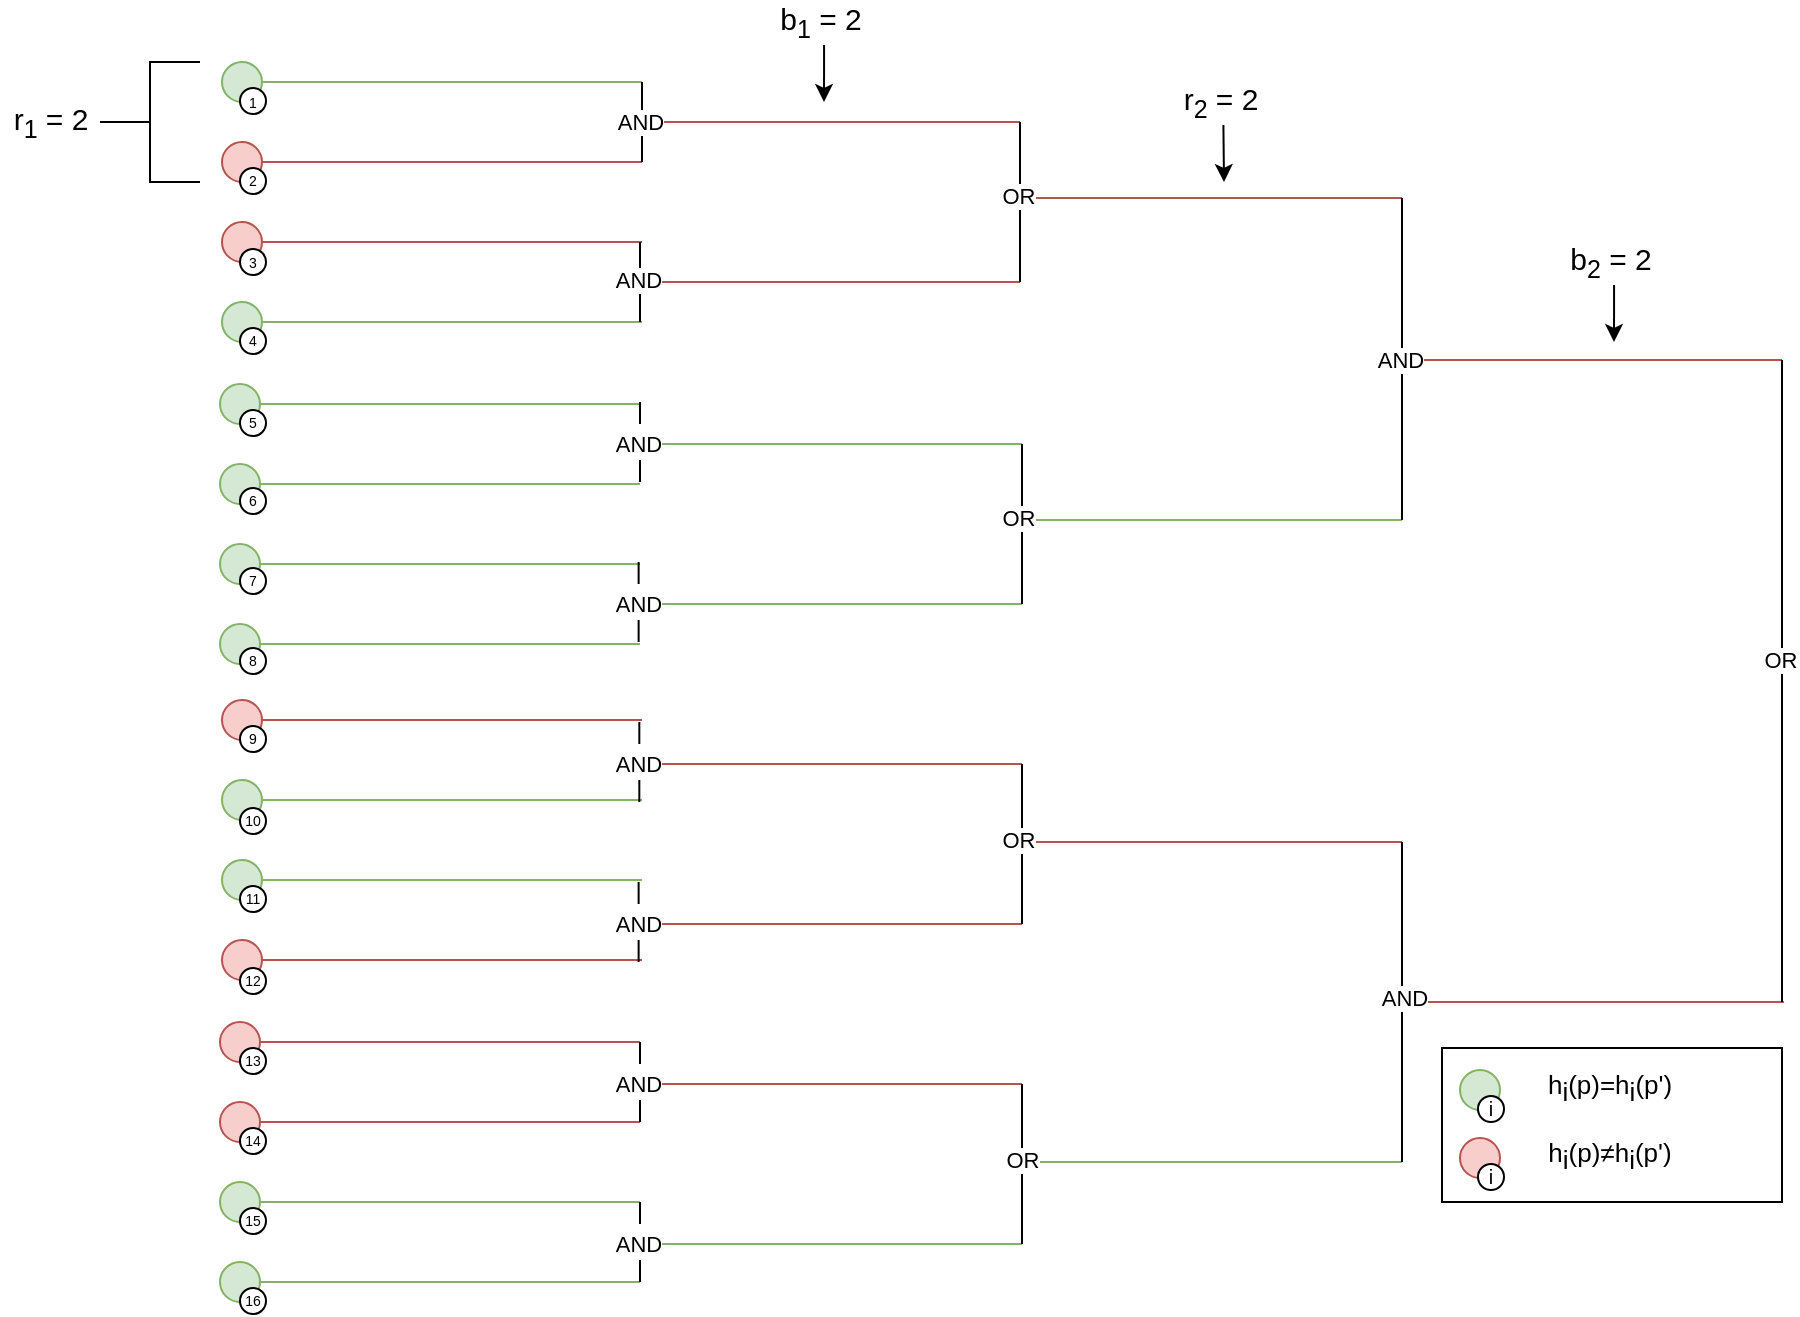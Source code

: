 <mxfile version="16.5.2" type="device"><diagram id="IUd0Wj_796nBPVMitYNa" name="Page-1"><mxGraphModel dx="1497" dy="792" grid="1" gridSize="10" guides="1" tooltips="1" connect="1" arrows="1" fold="1" page="1" pageScale="1" pageWidth="850" pageHeight="1100" math="0" shadow="0"><root><mxCell id="0"/><mxCell id="1" parent="0"/><mxCell id="V2nygSaLJGVMZvPIZArC-201" value="" style="endArrow=none;html=1;rounded=0;startArrow=none;exitX=1;exitY=0.5;exitDx=0;exitDy=0;strokeColor=#b85450;" edge="1" parent="1"><mxGeometry width="50" height="50" relative="1" as="geometry"><mxPoint x="741" y="259" as="sourcePoint"/><mxPoint x="931" y="259" as="targetPoint"/></mxGeometry></mxCell><mxCell id="V2nygSaLJGVMZvPIZArC-196" value="" style="endArrow=none;html=1;rounded=0;startArrow=none;exitX=1;exitY=0.5;exitDx=0;exitDy=0;strokeColor=#82b366;fillColor=#d5e8d4;" edge="1" parent="1"><mxGeometry width="50" height="50" relative="1" as="geometry"><mxPoint x="551" y="660" as="sourcePoint"/><mxPoint x="741" y="660" as="targetPoint"/></mxGeometry></mxCell><mxCell id="V2nygSaLJGVMZvPIZArC-202" value="" style="endArrow=none;html=1;rounded=0;startArrow=none;exitX=1;exitY=0.5;exitDx=0;exitDy=0;strokeColor=#b85450;" edge="1" parent="1"><mxGeometry width="50" height="50" relative="1" as="geometry"><mxPoint x="742" y="580" as="sourcePoint"/><mxPoint x="932" y="580" as="targetPoint"/></mxGeometry></mxCell><mxCell id="V2nygSaLJGVMZvPIZArC-195" value="" style="endArrow=none;html=1;rounded=0;startArrow=none;exitX=1;exitY=0.5;exitDx=0;exitDy=0;strokeColor=#b85450;" edge="1" parent="1"><mxGeometry width="50" height="50" relative="1" as="geometry"><mxPoint x="551" y="500" as="sourcePoint"/><mxPoint x="741" y="500" as="targetPoint"/></mxGeometry></mxCell><mxCell id="V2nygSaLJGVMZvPIZArC-194" value="" style="endArrow=none;html=1;rounded=0;startArrow=none;exitX=1;exitY=0.5;exitDx=0;exitDy=0;strokeColor=#82b366;fillColor=#d5e8d4;" edge="1" parent="1"><mxGeometry width="50" height="50" relative="1" as="geometry"><mxPoint x="552" y="339" as="sourcePoint"/><mxPoint x="741" y="339" as="targetPoint"/></mxGeometry></mxCell><mxCell id="V2nygSaLJGVMZvPIZArC-193" value="" style="endArrow=none;html=1;rounded=0;startArrow=none;exitX=1;exitY=0.5;exitDx=0;exitDy=0;strokeColor=#b85450;" edge="1" parent="1"><mxGeometry width="50" height="50" relative="1" as="geometry"><mxPoint x="551" y="178" as="sourcePoint"/><mxPoint x="741" y="178" as="targetPoint"/></mxGeometry></mxCell><mxCell id="V2nygSaLJGVMZvPIZArC-170" value="" style="endArrow=none;html=1;rounded=0;startArrow=none;exitX=1;exitY=0.5;exitDx=0;exitDy=0;strokeColor=#b85450;" edge="1" parent="1"><mxGeometry width="50" height="50" relative="1" as="geometry"><mxPoint x="360" y="220" as="sourcePoint"/><mxPoint x="550" y="220" as="targetPoint"/></mxGeometry></mxCell><mxCell id="V2nygSaLJGVMZvPIZArC-187" value="" style="endArrow=none;html=1;rounded=0;startArrow=none;exitX=1;exitY=0.5;exitDx=0;exitDy=0;strokeColor=#b85450;" edge="1" parent="1"><mxGeometry width="50" height="50" relative="1" as="geometry"><mxPoint x="361" y="621" as="sourcePoint"/><mxPoint x="551" y="621" as="targetPoint"/></mxGeometry></mxCell><mxCell id="V2nygSaLJGVMZvPIZArC-186" value="" style="endArrow=none;html=1;rounded=0;startArrow=none;exitX=1;exitY=0.5;exitDx=0;exitDy=0;strokeColor=#b85450;" edge="1" parent="1"><mxGeometry width="50" height="50" relative="1" as="geometry"><mxPoint x="361" y="541.0" as="sourcePoint"/><mxPoint x="551" y="541.0" as="targetPoint"/></mxGeometry></mxCell><mxCell id="V2nygSaLJGVMZvPIZArC-185" value="" style="endArrow=none;html=1;rounded=0;startArrow=none;exitX=1;exitY=0.5;exitDx=0;exitDy=0;fillColor=#d5e8d4;strokeColor=#82b366;" edge="1" parent="1"><mxGeometry width="50" height="50" relative="1" as="geometry"><mxPoint x="361" y="381.0" as="sourcePoint"/><mxPoint x="551" y="381.0" as="targetPoint"/></mxGeometry></mxCell><mxCell id="V2nygSaLJGVMZvPIZArC-95" value="" style="endArrow=none;html=1;rounded=0;startArrow=none;exitX=1;exitY=0.5;exitDx=0;exitDy=0;strokeColor=#82b366;fillColor=#d5e8d4;" edge="1" parent="1"><mxGeometry width="50" height="50" relative="1" as="geometry"><mxPoint x="360" y="701" as="sourcePoint"/><mxPoint x="551" y="701" as="targetPoint"/></mxGeometry></mxCell><mxCell id="V2nygSaLJGVMZvPIZArC-94" value="" style="endArrow=none;html=1;rounded=0;startArrow=none;exitX=1;exitY=0.5;exitDx=0;exitDy=0;strokeColor=#b85450;" edge="1" parent="1"><mxGeometry width="50" height="50" relative="1" as="geometry"><mxPoint x="361" y="461" as="sourcePoint"/><mxPoint x="551" y="461" as="targetPoint"/></mxGeometry></mxCell><mxCell id="V2nygSaLJGVMZvPIZArC-93" value="" style="endArrow=none;html=1;rounded=0;startArrow=none;exitX=1;exitY=0.5;exitDx=0;exitDy=0;fillColor=#d5e8d4;strokeColor=#82b366;" edge="1" parent="1"><mxGeometry width="50" height="50" relative="1" as="geometry"><mxPoint x="361" y="301" as="sourcePoint"/><mxPoint x="551" y="301" as="targetPoint"/></mxGeometry></mxCell><mxCell id="V2nygSaLJGVMZvPIZArC-92" value="" style="endArrow=none;html=1;rounded=0;startArrow=none;exitX=1;exitY=0.5;exitDx=0;exitDy=0;strokeColor=#b85450;" edge="1" parent="1"><mxGeometry width="50" height="50" relative="1" as="geometry"><mxPoint x="360" y="140" as="sourcePoint"/><mxPoint x="550" y="140" as="targetPoint"/></mxGeometry></mxCell><mxCell id="V2nygSaLJGVMZvPIZArC-36" value="" style="endArrow=none;html=1;rounded=0;startArrow=none;exitX=1;exitY=0.5;exitDx=0;exitDy=0;fillColor=#f8cecc;strokeColor=#b85450;" edge="1" parent="1" source="V2nygSaLJGVMZvPIZArC-37"><mxGeometry width="50" height="50" relative="1" as="geometry"><mxPoint x="300" y="605" as="sourcePoint"/><mxPoint x="360" y="600" as="targetPoint"/></mxGeometry></mxCell><mxCell id="V2nygSaLJGVMZvPIZArC-37" value="" style="ellipse;whiteSpace=wrap;html=1;aspect=fixed;fillColor=#f8cecc;strokeColor=#b85450;" vertex="1" parent="1"><mxGeometry x="150" y="590" width="20" height="20" as="geometry"/></mxCell><mxCell id="V2nygSaLJGVMZvPIZArC-38" value="" style="endArrow=none;html=1;rounded=0;startArrow=none;exitX=1;exitY=0.5;exitDx=0;exitDy=0;fillColor=#f8cecc;strokeColor=#b85450;" edge="1" parent="1" source="V2nygSaLJGVMZvPIZArC-39"><mxGeometry width="50" height="50" relative="1" as="geometry"><mxPoint x="300" y="645" as="sourcePoint"/><mxPoint x="360" y="640" as="targetPoint"/></mxGeometry></mxCell><mxCell id="V2nygSaLJGVMZvPIZArC-39" value="" style="ellipse;whiteSpace=wrap;html=1;aspect=fixed;fillColor=#f8cecc;strokeColor=#b85450;" vertex="1" parent="1"><mxGeometry x="150" y="630" width="20" height="20" as="geometry"/></mxCell><mxCell id="V2nygSaLJGVMZvPIZArC-40" value="" style="endArrow=none;html=1;rounded=0;startArrow=none;exitX=1;exitY=0.5;exitDx=0;exitDy=0;fillColor=#d5e8d4;strokeColor=#82b366;" edge="1" parent="1" source="V2nygSaLJGVMZvPIZArC-41"><mxGeometry width="50" height="50" relative="1" as="geometry"><mxPoint x="300" y="685" as="sourcePoint"/><mxPoint x="360" y="680" as="targetPoint"/></mxGeometry></mxCell><mxCell id="V2nygSaLJGVMZvPIZArC-41" value="" style="ellipse;whiteSpace=wrap;html=1;aspect=fixed;fillColor=#d5e8d4;strokeColor=#82b366;" vertex="1" parent="1"><mxGeometry x="150" y="670" width="20" height="20" as="geometry"/></mxCell><mxCell id="V2nygSaLJGVMZvPIZArC-42" value="" style="endArrow=none;html=1;rounded=0;startArrow=none;exitX=1;exitY=0.5;exitDx=0;exitDy=0;fillColor=#d5e8d4;strokeColor=#82b366;" edge="1" parent="1" source="V2nygSaLJGVMZvPIZArC-43"><mxGeometry width="50" height="50" relative="1" as="geometry"><mxPoint x="300" y="725" as="sourcePoint"/><mxPoint x="360" y="720" as="targetPoint"/></mxGeometry></mxCell><mxCell id="V2nygSaLJGVMZvPIZArC-43" value="" style="ellipse;whiteSpace=wrap;html=1;aspect=fixed;fillColor=#d5e8d4;strokeColor=#82b366;" vertex="1" parent="1"><mxGeometry x="150" y="710" width="20" height="20" as="geometry"/></mxCell><mxCell id="V2nygSaLJGVMZvPIZArC-55" value="" style="endArrow=none;html=1;rounded=0;startArrow=none;exitX=1;exitY=0.5;exitDx=0;exitDy=0;fillColor=#f8cecc;strokeColor=#b85450;" edge="1" parent="1" source="V2nygSaLJGVMZvPIZArC-56"><mxGeometry width="50" height="50" relative="1" as="geometry"><mxPoint x="301" y="444" as="sourcePoint"/><mxPoint x="361" y="439" as="targetPoint"/></mxGeometry></mxCell><mxCell id="V2nygSaLJGVMZvPIZArC-56" value="" style="ellipse;whiteSpace=wrap;html=1;aspect=fixed;fillColor=#f8cecc;strokeColor=#b85450;" vertex="1" parent="1"><mxGeometry x="151" y="429" width="20" height="20" as="geometry"/></mxCell><mxCell id="V2nygSaLJGVMZvPIZArC-57" value="" style="endArrow=none;html=1;rounded=0;startArrow=none;exitX=1;exitY=0.5;exitDx=0;exitDy=0;fillColor=#d5e8d4;strokeColor=#82b366;" edge="1" parent="1" source="V2nygSaLJGVMZvPIZArC-58"><mxGeometry width="50" height="50" relative="1" as="geometry"><mxPoint x="301" y="484" as="sourcePoint"/><mxPoint x="361" y="479" as="targetPoint"/></mxGeometry></mxCell><mxCell id="V2nygSaLJGVMZvPIZArC-58" value="" style="ellipse;whiteSpace=wrap;html=1;aspect=fixed;fillColor=#d5e8d4;strokeColor=#82b366;" vertex="1" parent="1"><mxGeometry x="151" y="469" width="20" height="20" as="geometry"/></mxCell><mxCell id="V2nygSaLJGVMZvPIZArC-59" value="" style="endArrow=none;html=1;rounded=0;startArrow=none;exitX=1;exitY=0.5;exitDx=0;exitDy=0;fillColor=#d5e8d4;strokeColor=#82b366;" edge="1" parent="1" source="V2nygSaLJGVMZvPIZArC-60"><mxGeometry width="50" height="50" relative="1" as="geometry"><mxPoint x="301" y="524" as="sourcePoint"/><mxPoint x="361" y="519" as="targetPoint"/></mxGeometry></mxCell><mxCell id="V2nygSaLJGVMZvPIZArC-60" value="" style="ellipse;whiteSpace=wrap;html=1;aspect=fixed;fillColor=#d5e8d4;strokeColor=#82b366;" vertex="1" parent="1"><mxGeometry x="151" y="509" width="20" height="20" as="geometry"/></mxCell><mxCell id="V2nygSaLJGVMZvPIZArC-61" value="" style="endArrow=none;html=1;rounded=0;startArrow=none;exitX=1;exitY=0.5;exitDx=0;exitDy=0;fillColor=#f8cecc;strokeColor=#b85450;" edge="1" parent="1" source="V2nygSaLJGVMZvPIZArC-62"><mxGeometry width="50" height="50" relative="1" as="geometry"><mxPoint x="301" y="564" as="sourcePoint"/><mxPoint x="361" y="559" as="targetPoint"/></mxGeometry></mxCell><mxCell id="V2nygSaLJGVMZvPIZArC-62" value="" style="ellipse;whiteSpace=wrap;html=1;aspect=fixed;fillColor=#f8cecc;strokeColor=#b85450;" vertex="1" parent="1"><mxGeometry x="151" y="549" width="20" height="20" as="geometry"/></mxCell><mxCell id="V2nygSaLJGVMZvPIZArC-67" value="" style="endArrow=none;html=1;rounded=0;startArrow=none;exitX=1;exitY=0.5;exitDx=0;exitDy=0;fillColor=#d5e8d4;strokeColor=#82b366;" edge="1" parent="1" source="V2nygSaLJGVMZvPIZArC-68"><mxGeometry width="50" height="50" relative="1" as="geometry"><mxPoint x="300" y="286" as="sourcePoint"/><mxPoint x="360" y="281" as="targetPoint"/></mxGeometry></mxCell><mxCell id="V2nygSaLJGVMZvPIZArC-68" value="" style="ellipse;whiteSpace=wrap;html=1;aspect=fixed;fillColor=#d5e8d4;strokeColor=#82b366;" vertex="1" parent="1"><mxGeometry x="150" y="271" width="20" height="20" as="geometry"/></mxCell><mxCell id="V2nygSaLJGVMZvPIZArC-69" value="" style="endArrow=none;html=1;rounded=0;startArrow=none;exitX=1;exitY=0.5;exitDx=0;exitDy=0;fillColor=#d5e8d4;strokeColor=#82b366;" edge="1" parent="1" source="V2nygSaLJGVMZvPIZArC-70"><mxGeometry width="50" height="50" relative="1" as="geometry"><mxPoint x="300" y="326" as="sourcePoint"/><mxPoint x="360" y="321" as="targetPoint"/></mxGeometry></mxCell><mxCell id="V2nygSaLJGVMZvPIZArC-70" value="" style="ellipse;whiteSpace=wrap;html=1;aspect=fixed;fillColor=#d5e8d4;strokeColor=#82b366;" vertex="1" parent="1"><mxGeometry x="150" y="311" width="20" height="20" as="geometry"/></mxCell><mxCell id="V2nygSaLJGVMZvPIZArC-71" value="" style="endArrow=none;html=1;rounded=0;startArrow=none;exitX=1;exitY=0.5;exitDx=0;exitDy=0;fillColor=#d5e8d4;strokeColor=#82b366;" edge="1" parent="1" source="V2nygSaLJGVMZvPIZArC-72"><mxGeometry width="50" height="50" relative="1" as="geometry"><mxPoint x="300" y="366" as="sourcePoint"/><mxPoint x="360" y="361" as="targetPoint"/></mxGeometry></mxCell><mxCell id="V2nygSaLJGVMZvPIZArC-72" value="" style="ellipse;whiteSpace=wrap;html=1;aspect=fixed;fillColor=#d5e8d4;strokeColor=#82b366;" vertex="1" parent="1"><mxGeometry x="150" y="351" width="20" height="20" as="geometry"/></mxCell><mxCell id="V2nygSaLJGVMZvPIZArC-73" value="" style="endArrow=none;html=1;rounded=0;startArrow=none;exitX=1;exitY=0.5;exitDx=0;exitDy=0;fillColor=#d5e8d4;strokeColor=#82b366;" edge="1" parent="1" source="V2nygSaLJGVMZvPIZArC-74"><mxGeometry width="50" height="50" relative="1" as="geometry"><mxPoint x="300" y="406" as="sourcePoint"/><mxPoint x="360" y="401" as="targetPoint"/></mxGeometry></mxCell><mxCell id="V2nygSaLJGVMZvPIZArC-74" value="" style="ellipse;whiteSpace=wrap;html=1;aspect=fixed;fillColor=#d5e8d4;strokeColor=#82b366;" vertex="1" parent="1"><mxGeometry x="150" y="391" width="20" height="20" as="geometry"/></mxCell><mxCell id="V2nygSaLJGVMZvPIZArC-79" value="" style="endArrow=none;html=1;rounded=0;startArrow=none;exitX=1;exitY=0.5;exitDx=0;exitDy=0;fillColor=#d5e8d4;strokeColor=#82b366;" edge="1" parent="1" source="V2nygSaLJGVMZvPIZArC-80"><mxGeometry width="50" height="50" relative="1" as="geometry"><mxPoint x="301" y="125" as="sourcePoint"/><mxPoint x="361" y="120" as="targetPoint"/></mxGeometry></mxCell><mxCell id="V2nygSaLJGVMZvPIZArC-80" value="" style="ellipse;whiteSpace=wrap;html=1;aspect=fixed;fillColor=#d5e8d4;strokeColor=#82b366;" vertex="1" parent="1"><mxGeometry x="151" y="110" width="20" height="20" as="geometry"/></mxCell><mxCell id="V2nygSaLJGVMZvPIZArC-81" value="" style="endArrow=none;html=1;rounded=0;startArrow=none;exitX=1;exitY=0.5;exitDx=0;exitDy=0;fillColor=#f8cecc;strokeColor=#b85450;" edge="1" parent="1" source="V2nygSaLJGVMZvPIZArC-82"><mxGeometry width="50" height="50" relative="1" as="geometry"><mxPoint x="301" y="165" as="sourcePoint"/><mxPoint x="361" y="160" as="targetPoint"/></mxGeometry></mxCell><mxCell id="V2nygSaLJGVMZvPIZArC-82" value="" style="ellipse;whiteSpace=wrap;html=1;aspect=fixed;fillColor=#f8cecc;strokeColor=#b85450;" vertex="1" parent="1"><mxGeometry x="151" y="150" width="20" height="20" as="geometry"/></mxCell><mxCell id="V2nygSaLJGVMZvPIZArC-83" value="" style="endArrow=none;html=1;rounded=0;startArrow=none;exitX=1;exitY=0.5;exitDx=0;exitDy=0;fillColor=#f8cecc;strokeColor=#b85450;" edge="1" parent="1" source="V2nygSaLJGVMZvPIZArC-84"><mxGeometry width="50" height="50" relative="1" as="geometry"><mxPoint x="301" y="205" as="sourcePoint"/><mxPoint x="361" y="200" as="targetPoint"/></mxGeometry></mxCell><mxCell id="V2nygSaLJGVMZvPIZArC-84" value="" style="ellipse;whiteSpace=wrap;html=1;aspect=fixed;fillColor=#f8cecc;strokeColor=#b85450;" vertex="1" parent="1"><mxGeometry x="151" y="190" width="20" height="20" as="geometry"/></mxCell><mxCell id="V2nygSaLJGVMZvPIZArC-85" value="" style="endArrow=none;html=1;rounded=0;startArrow=none;exitX=1;exitY=0.5;exitDx=0;exitDy=0;fillColor=#d5e8d4;strokeColor=#82b366;" edge="1" parent="1" source="V2nygSaLJGVMZvPIZArC-86"><mxGeometry width="50" height="50" relative="1" as="geometry"><mxPoint x="301" y="245" as="sourcePoint"/><mxPoint x="361" y="240" as="targetPoint"/></mxGeometry></mxCell><mxCell id="V2nygSaLJGVMZvPIZArC-86" value="" style="ellipse;whiteSpace=wrap;html=1;aspect=fixed;fillColor=#d5e8d4;strokeColor=#82b366;" vertex="1" parent="1"><mxGeometry x="151" y="230" width="20" height="20" as="geometry"/></mxCell><mxCell id="V2nygSaLJGVMZvPIZArC-87" value="" style="endArrow=none;html=1;rounded=0;" edge="1" parent="1"><mxGeometry width="50" height="50" relative="1" as="geometry"><mxPoint x="361" y="120" as="sourcePoint"/><mxPoint x="361" y="160" as="targetPoint"/></mxGeometry></mxCell><mxCell id="V2nygSaLJGVMZvPIZArC-88" value="AND" style="edgeLabel;html=1;align=center;verticalAlign=middle;resizable=0;points=[];" vertex="1" connectable="0" parent="V2nygSaLJGVMZvPIZArC-87"><mxGeometry x="-0.672" y="-3" relative="1" as="geometry"><mxPoint x="2" y="13" as="offset"/></mxGeometry></mxCell><mxCell id="V2nygSaLJGVMZvPIZArC-96" value="" style="endArrow=none;html=1;rounded=0;startArrow=none;" edge="1" parent="1"><mxGeometry width="50" height="50" relative="1" as="geometry"><mxPoint x="551" y="621" as="sourcePoint"/><mxPoint x="551" y="701" as="targetPoint"/></mxGeometry></mxCell><mxCell id="V2nygSaLJGVMZvPIZArC-188" value="OR" style="edgeLabel;html=1;align=center;verticalAlign=middle;resizable=0;points=[];fontSize=11;" vertex="1" connectable="0" parent="V2nygSaLJGVMZvPIZArC-96"><mxGeometry x="0.692" y="2" relative="1" as="geometry"><mxPoint x="-2" y="-30" as="offset"/></mxGeometry></mxCell><mxCell id="V2nygSaLJGVMZvPIZArC-97" value="" style="endArrow=none;html=1;rounded=0;startArrow=none;" edge="1" parent="1"><mxGeometry width="50" height="50" relative="1" as="geometry"><mxPoint x="551" y="461" as="sourcePoint"/><mxPoint x="551" y="541" as="targetPoint"/></mxGeometry></mxCell><mxCell id="V2nygSaLJGVMZvPIZArC-98" value="" style="endArrow=none;html=1;rounded=0;startArrow=none;" edge="1" parent="1"><mxGeometry width="50" height="50" relative="1" as="geometry"><mxPoint x="550" y="140" as="sourcePoint"/><mxPoint x="550" y="220" as="targetPoint"/></mxGeometry></mxCell><mxCell id="V2nygSaLJGVMZvPIZArC-100" value="OR" style="edgeLabel;html=1;align=center;verticalAlign=middle;resizable=0;points=[];" vertex="1" connectable="0" parent="1"><mxGeometry x="564.0" y="146" as="geometry"><mxPoint x="-15" y="31" as="offset"/></mxGeometry></mxCell><mxCell id="V2nygSaLJGVMZvPIZArC-101" value="OR" style="edgeLabel;html=1;align=center;verticalAlign=middle;resizable=0;points=[];" vertex="1" connectable="0" parent="1"><mxGeometry x="564.0" y="468" as="geometry"><mxPoint x="-15" y="31" as="offset"/></mxGeometry></mxCell><mxCell id="V2nygSaLJGVMZvPIZArC-173" value="" style="endArrow=none;html=1;rounded=0;fontSize=15;" edge="1" parent="1"><mxGeometry width="50" height="50" relative="1" as="geometry"><mxPoint x="360" y="320" as="sourcePoint"/><mxPoint x="360" y="280" as="targetPoint"/></mxGeometry></mxCell><mxCell id="V2nygSaLJGVMZvPIZArC-174" value="&lt;font style=&quot;font-size: 11px&quot;&gt;AND&lt;/font&gt;" style="edgeLabel;html=1;align=center;verticalAlign=middle;resizable=0;points=[];fontSize=15;" vertex="1" connectable="0" parent="V2nygSaLJGVMZvPIZArC-173"><mxGeometry x="-0.243" y="2" relative="1" as="geometry"><mxPoint x="1" y="-6" as="offset"/></mxGeometry></mxCell><mxCell id="V2nygSaLJGVMZvPIZArC-175" value="" style="endArrow=none;html=1;rounded=0;fontSize=15;" edge="1" parent="1"><mxGeometry width="50" height="50" relative="1" as="geometry"><mxPoint x="359.31" y="400" as="sourcePoint"/><mxPoint x="359.31" y="360" as="targetPoint"/></mxGeometry></mxCell><mxCell id="V2nygSaLJGVMZvPIZArC-176" value="&lt;font style=&quot;font-size: 11px&quot;&gt;AND&lt;/font&gt;" style="edgeLabel;html=1;align=center;verticalAlign=middle;resizable=0;points=[];fontSize=15;" vertex="1" connectable="0" parent="V2nygSaLJGVMZvPIZArC-175"><mxGeometry x="-0.243" y="2" relative="1" as="geometry"><mxPoint x="1" y="-6" as="offset"/></mxGeometry></mxCell><mxCell id="V2nygSaLJGVMZvPIZArC-177" value="" style="endArrow=none;html=1;rounded=0;fontSize=15;" edge="1" parent="1"><mxGeometry width="50" height="50" relative="1" as="geometry"><mxPoint x="359.66" y="480" as="sourcePoint"/><mxPoint x="359.66" y="440" as="targetPoint"/></mxGeometry></mxCell><mxCell id="V2nygSaLJGVMZvPIZArC-178" value="&lt;font style=&quot;font-size: 11px&quot;&gt;AND&lt;/font&gt;" style="edgeLabel;html=1;align=center;verticalAlign=middle;resizable=0;points=[];fontSize=15;" vertex="1" connectable="0" parent="V2nygSaLJGVMZvPIZArC-177"><mxGeometry x="-0.243" y="2" relative="1" as="geometry"><mxPoint x="1" y="-6" as="offset"/></mxGeometry></mxCell><mxCell id="V2nygSaLJGVMZvPIZArC-179" value="" style="endArrow=none;html=1;rounded=0;fontSize=15;" edge="1" parent="1"><mxGeometry width="50" height="50" relative="1" as="geometry"><mxPoint x="359.31" y="560" as="sourcePoint"/><mxPoint x="359.31" y="520" as="targetPoint"/></mxGeometry></mxCell><mxCell id="V2nygSaLJGVMZvPIZArC-180" value="&lt;font style=&quot;font-size: 11px&quot;&gt;AND&lt;/font&gt;" style="edgeLabel;html=1;align=center;verticalAlign=middle;resizable=0;points=[];fontSize=15;" vertex="1" connectable="0" parent="V2nygSaLJGVMZvPIZArC-179"><mxGeometry x="-0.243" y="2" relative="1" as="geometry"><mxPoint x="1" y="-6" as="offset"/></mxGeometry></mxCell><mxCell id="V2nygSaLJGVMZvPIZArC-181" value="" style="endArrow=none;html=1;rounded=0;fontSize=15;" edge="1" parent="1"><mxGeometry width="50" height="50" relative="1" as="geometry"><mxPoint x="360.0" y="640" as="sourcePoint"/><mxPoint x="360.0" y="600" as="targetPoint"/></mxGeometry></mxCell><mxCell id="V2nygSaLJGVMZvPIZArC-182" value="&lt;font style=&quot;font-size: 11px&quot;&gt;AND&lt;/font&gt;" style="edgeLabel;html=1;align=center;verticalAlign=middle;resizable=0;points=[];fontSize=15;" vertex="1" connectable="0" parent="V2nygSaLJGVMZvPIZArC-181"><mxGeometry x="-0.243" y="2" relative="1" as="geometry"><mxPoint x="1" y="-6" as="offset"/></mxGeometry></mxCell><mxCell id="V2nygSaLJGVMZvPIZArC-183" value="" style="endArrow=none;html=1;rounded=0;fontSize=15;" edge="1" parent="1"><mxGeometry width="50" height="50" relative="1" as="geometry"><mxPoint x="360.0" y="720" as="sourcePoint"/><mxPoint x="360.0" y="680" as="targetPoint"/></mxGeometry></mxCell><mxCell id="V2nygSaLJGVMZvPIZArC-184" value="&lt;font style=&quot;font-size: 11px&quot;&gt;AND&lt;/font&gt;" style="edgeLabel;html=1;align=center;verticalAlign=middle;resizable=0;points=[];fontSize=15;" vertex="1" connectable="0" parent="V2nygSaLJGVMZvPIZArC-183"><mxGeometry x="-0.243" y="2" relative="1" as="geometry"><mxPoint x="1" y="-6" as="offset"/></mxGeometry></mxCell><mxCell id="V2nygSaLJGVMZvPIZArC-189" value="" style="endArrow=none;html=1;rounded=0;fontSize=11;" edge="1" parent="1"><mxGeometry width="50" height="50" relative="1" as="geometry"><mxPoint x="360" y="240" as="sourcePoint"/><mxPoint x="360" y="200" as="targetPoint"/></mxGeometry></mxCell><mxCell id="V2nygSaLJGVMZvPIZArC-190" value="AND" style="edgeLabel;html=1;align=center;verticalAlign=middle;resizable=0;points=[];fontSize=11;" vertex="1" connectable="0" parent="V2nygSaLJGVMZvPIZArC-189"><mxGeometry x="0.217" y="1" relative="1" as="geometry"><mxPoint y="3" as="offset"/></mxGeometry></mxCell><mxCell id="V2nygSaLJGVMZvPIZArC-191" value="" style="endArrow=none;html=1;rounded=0;startArrow=none;" edge="1" parent="1"><mxGeometry width="50" height="50" relative="1" as="geometry"><mxPoint x="551" y="301" as="sourcePoint"/><mxPoint x="551" y="381" as="targetPoint"/></mxGeometry></mxCell><mxCell id="V2nygSaLJGVMZvPIZArC-192" value="OR" style="edgeLabel;html=1;align=center;verticalAlign=middle;resizable=0;points=[];" vertex="1" connectable="0" parent="1"><mxGeometry x="564.0" y="307" as="geometry"><mxPoint x="-15" y="31" as="offset"/></mxGeometry></mxCell><mxCell id="V2nygSaLJGVMZvPIZArC-197" value="" style="endArrow=none;html=1;rounded=0;startArrow=none;" edge="1" parent="1"><mxGeometry width="50" height="50" relative="1" as="geometry"><mxPoint x="741" y="500" as="sourcePoint"/><mxPoint x="741" y="660" as="targetPoint"/></mxGeometry></mxCell><mxCell id="V2nygSaLJGVMZvPIZArC-198" value="" style="endArrow=none;html=1;rounded=0;startArrow=none;" edge="1" parent="1"><mxGeometry width="50" height="50" relative="1" as="geometry"><mxPoint x="741" y="178" as="sourcePoint"/><mxPoint x="741" y="339" as="targetPoint"/></mxGeometry></mxCell><mxCell id="V2nygSaLJGVMZvPIZArC-199" value="AND" style="edgeLabel;html=1;align=center;verticalAlign=middle;resizable=0;points=[];fontSize=11;" vertex="1" connectable="0" parent="V2nygSaLJGVMZvPIZArC-198"><mxGeometry x="-0.138" y="2" relative="1" as="geometry"><mxPoint x="-3" y="11" as="offset"/></mxGeometry></mxCell><mxCell id="V2nygSaLJGVMZvPIZArC-200" value="AND" style="edgeLabel;html=1;align=center;verticalAlign=middle;resizable=0;points=[];fontSize=11;" vertex="1" connectable="0" parent="1"><mxGeometry x="759.0" y="264.524" as="geometry"><mxPoint x="-17" y="313" as="offset"/></mxGeometry></mxCell><mxCell id="V2nygSaLJGVMZvPIZArC-203" value="" style="endArrow=none;html=1;rounded=0;startArrow=none;" edge="1" parent="1"><mxGeometry width="50" height="50" relative="1" as="geometry"><mxPoint x="931" y="259" as="sourcePoint"/><mxPoint x="931" y="580" as="targetPoint"/></mxGeometry></mxCell><mxCell id="V2nygSaLJGVMZvPIZArC-204" value="OR" style="edgeLabel;html=1;align=center;verticalAlign=middle;resizable=0;points=[];fontSize=11;" vertex="1" connectable="0" parent="V2nygSaLJGVMZvPIZArC-203"><mxGeometry x="-0.138" y="2" relative="1" as="geometry"><mxPoint x="-3" y="11" as="offset"/></mxGeometry></mxCell><mxCell id="V2nygSaLJGVMZvPIZArC-205" value="" style="strokeWidth=1;html=1;shape=mxgraph.flowchart.annotation_2;align=left;labelPosition=right;pointerEvents=1;fontSize=11;" vertex="1" parent="1"><mxGeometry x="90" y="110" width="50" height="60" as="geometry"/></mxCell><mxCell id="V2nygSaLJGVMZvPIZArC-206" value="&lt;font style=&quot;font-size: 15px&quot;&gt;r&lt;sub&gt;1&lt;/sub&gt; = 2&lt;br&gt;&lt;/font&gt;" style="text;html=1;align=center;verticalAlign=middle;resizable=0;points=[];autosize=1;strokeColor=none;fillColor=none;fontSize=11;" vertex="1" parent="1"><mxGeometry x="40" y="130" width="50" height="20" as="geometry"/></mxCell><mxCell id="V2nygSaLJGVMZvPIZArC-207" value="&lt;font style=&quot;font-size: 15px&quot;&gt;b&lt;sub&gt;1&lt;/sub&gt; = 2&lt;br&gt;&lt;/font&gt;" style="text;html=1;align=center;verticalAlign=middle;resizable=0;points=[];autosize=1;strokeColor=none;fillColor=none;fontSize=11;" vertex="1" parent="1"><mxGeometry x="420" y="80" width="60" height="20" as="geometry"/></mxCell><mxCell id="V2nygSaLJGVMZvPIZArC-208" value="" style="endArrow=classic;html=1;rounded=0;fontSize=15;exitX=0.534;exitY=1.073;exitDx=0;exitDy=0;exitPerimeter=0;" edge="1" parent="1" source="V2nygSaLJGVMZvPIZArC-207"><mxGeometry width="50" height="50" relative="1" as="geometry"><mxPoint x="250" y="240" as="sourcePoint"/><mxPoint x="452" y="130" as="targetPoint"/></mxGeometry></mxCell><mxCell id="V2nygSaLJGVMZvPIZArC-209" value="&lt;font style=&quot;font-size: 15px&quot;&gt;r&lt;sub&gt;2&lt;/sub&gt; = 2&lt;br&gt;&lt;/font&gt;" style="text;html=1;align=center;verticalAlign=middle;resizable=0;points=[];autosize=1;strokeColor=none;fillColor=none;fontSize=11;" vertex="1" parent="1"><mxGeometry x="625" y="120" width="50" height="20" as="geometry"/></mxCell><mxCell id="V2nygSaLJGVMZvPIZArC-210" value="" style="endArrow=classic;html=1;rounded=0;fontSize=15;exitX=0.534;exitY=1.073;exitDx=0;exitDy=0;exitPerimeter=0;" edge="1" parent="1" source="V2nygSaLJGVMZvPIZArC-209"><mxGeometry width="50" height="50" relative="1" as="geometry"><mxPoint x="450" y="280" as="sourcePoint"/><mxPoint x="652.0" y="170" as="targetPoint"/></mxGeometry></mxCell><mxCell id="V2nygSaLJGVMZvPIZArC-211" value="&lt;font style=&quot;font-size: 15px&quot;&gt;b&lt;sub&gt;2&lt;/sub&gt; = 2&lt;br&gt;&lt;/font&gt;" style="text;html=1;align=center;verticalAlign=middle;resizable=0;points=[];autosize=1;strokeColor=none;fillColor=none;fontSize=11;" vertex="1" parent="1"><mxGeometry x="815" y="200" width="60" height="20" as="geometry"/></mxCell><mxCell id="V2nygSaLJGVMZvPIZArC-212" value="" style="endArrow=classic;html=1;rounded=0;fontSize=15;exitX=0.534;exitY=1.073;exitDx=0;exitDy=0;exitPerimeter=0;" edge="1" parent="1" source="V2nygSaLJGVMZvPIZArC-211"><mxGeometry width="50" height="50" relative="1" as="geometry"><mxPoint x="645" y="360" as="sourcePoint"/><mxPoint x="847.0" y="250" as="targetPoint"/></mxGeometry></mxCell><mxCell id="V2nygSaLJGVMZvPIZArC-213" value="&lt;font style=&quot;font-size: 7px&quot;&gt;1&lt;/font&gt;" style="ellipse;whiteSpace=wrap;html=1;aspect=fixed;fontSize=15;strokeWidth=1;labelPosition=center;verticalLabelPosition=middle;align=center;verticalAlign=middle;spacing=0;spacingBottom=6;" vertex="1" parent="1"><mxGeometry x="160" y="123" width="13" height="13" as="geometry"/></mxCell><mxCell id="V2nygSaLJGVMZvPIZArC-214" value="&lt;font style=&quot;font-size: 7px&quot;&gt;15&lt;/font&gt;" style="ellipse;whiteSpace=wrap;html=1;aspect=fixed;fontSize=15;strokeWidth=1;labelPosition=center;verticalLabelPosition=middle;align=center;verticalAlign=middle;spacing=0;spacingBottom=7;" vertex="1" parent="1"><mxGeometry x="160" y="683" width="13" height="13" as="geometry"/></mxCell><mxCell id="V2nygSaLJGVMZvPIZArC-215" value="&lt;font style=&quot;font-size: 7px&quot;&gt;16&lt;/font&gt;" style="ellipse;whiteSpace=wrap;html=1;aspect=fixed;fontSize=15;strokeWidth=1;labelPosition=center;verticalLabelPosition=middle;align=center;verticalAlign=middle;spacing=0;spacingBottom=7;" vertex="1" parent="1"><mxGeometry x="160" y="723" width="13" height="13" as="geometry"/></mxCell><mxCell id="V2nygSaLJGVMZvPIZArC-216" value="&lt;font style=&quot;font-size: 7px&quot;&gt;14&lt;/font&gt;" style="ellipse;whiteSpace=wrap;html=1;aspect=fixed;fontSize=15;strokeWidth=1;labelPosition=center;verticalLabelPosition=middle;align=center;verticalAlign=middle;spacing=0;spacingBottom=7;" vertex="1" parent="1"><mxGeometry x="160" y="643" width="13" height="13" as="geometry"/></mxCell><mxCell id="V2nygSaLJGVMZvPIZArC-217" value="&lt;font style=&quot;font-size: 7px&quot;&gt;13&lt;/font&gt;" style="ellipse;whiteSpace=wrap;html=1;aspect=fixed;fontSize=15;strokeWidth=1;labelPosition=center;verticalLabelPosition=middle;align=center;verticalAlign=middle;spacing=0;spacingBottom=7;" vertex="1" parent="1"><mxGeometry x="160" y="603" width="13" height="13" as="geometry"/></mxCell><mxCell id="V2nygSaLJGVMZvPIZArC-218" value="&lt;font style=&quot;font-size: 7px&quot;&gt;12&lt;/font&gt;" style="ellipse;whiteSpace=wrap;html=1;aspect=fixed;fontSize=15;strokeWidth=1;labelPosition=center;verticalLabelPosition=middle;align=center;verticalAlign=middle;spacing=0;spacingBottom=7;" vertex="1" parent="1"><mxGeometry x="160" y="563" width="13" height="13" as="geometry"/></mxCell><mxCell id="V2nygSaLJGVMZvPIZArC-219" value="&lt;font style=&quot;font-size: 7px&quot;&gt;11&lt;/font&gt;" style="ellipse;whiteSpace=wrap;html=1;aspect=fixed;fontSize=15;strokeWidth=1;labelPosition=center;verticalLabelPosition=middle;align=center;verticalAlign=middle;spacing=0;spacingBottom=7;" vertex="1" parent="1"><mxGeometry x="160" y="522" width="13" height="13" as="geometry"/></mxCell><mxCell id="V2nygSaLJGVMZvPIZArC-220" value="&lt;font style=&quot;font-size: 7px&quot;&gt;10&lt;/font&gt;" style="ellipse;whiteSpace=wrap;html=1;aspect=fixed;fontSize=15;strokeWidth=1;labelPosition=center;verticalLabelPosition=middle;align=center;verticalAlign=middle;spacing=0;spacingBottom=7;" vertex="1" parent="1"><mxGeometry x="160" y="483" width="13" height="13" as="geometry"/></mxCell><mxCell id="V2nygSaLJGVMZvPIZArC-221" value="&lt;font style=&quot;font-size: 7px&quot;&gt;9&lt;/font&gt;" style="ellipse;whiteSpace=wrap;html=1;aspect=fixed;fontSize=15;strokeWidth=1;labelPosition=center;verticalLabelPosition=middle;align=center;verticalAlign=middle;spacing=0;spacingBottom=7;" vertex="1" parent="1"><mxGeometry x="160" y="442" width="13" height="13" as="geometry"/></mxCell><mxCell id="V2nygSaLJGVMZvPIZArC-222" value="&lt;font style=&quot;font-size: 7px&quot;&gt;8&lt;/font&gt;" style="ellipse;whiteSpace=wrap;html=1;aspect=fixed;fontSize=15;strokeWidth=1;labelPosition=center;verticalLabelPosition=middle;align=center;verticalAlign=middle;spacing=0;spacingBottom=7;" vertex="1" parent="1"><mxGeometry x="160" y="403" width="13" height="13" as="geometry"/></mxCell><mxCell id="V2nygSaLJGVMZvPIZArC-223" value="&lt;font style=&quot;font-size: 7px&quot;&gt;7&lt;/font&gt;" style="ellipse;whiteSpace=wrap;html=1;aspect=fixed;fontSize=15;strokeWidth=1;labelPosition=center;verticalLabelPosition=middle;align=center;verticalAlign=middle;spacing=0;spacingBottom=7;" vertex="1" parent="1"><mxGeometry x="160" y="363" width="13" height="13" as="geometry"/></mxCell><mxCell id="V2nygSaLJGVMZvPIZArC-224" value="&lt;font style=&quot;font-size: 7px&quot;&gt;6&lt;/font&gt;" style="ellipse;whiteSpace=wrap;html=1;aspect=fixed;fontSize=15;strokeWidth=1;labelPosition=center;verticalLabelPosition=middle;align=center;verticalAlign=middle;spacing=0;spacingBottom=7;" vertex="1" parent="1"><mxGeometry x="160" y="323" width="13" height="13" as="geometry"/></mxCell><mxCell id="V2nygSaLJGVMZvPIZArC-225" value="&lt;font style=&quot;font-size: 7px&quot;&gt;5&lt;/font&gt;" style="ellipse;whiteSpace=wrap;html=1;aspect=fixed;fontSize=15;strokeWidth=1;labelPosition=center;verticalLabelPosition=middle;align=center;verticalAlign=middle;spacing=0;spacingBottom=7;" vertex="1" parent="1"><mxGeometry x="160" y="284" width="13" height="13" as="geometry"/></mxCell><mxCell id="V2nygSaLJGVMZvPIZArC-226" value="&lt;font style=&quot;font-size: 7px&quot;&gt;4&lt;/font&gt;" style="ellipse;whiteSpace=wrap;html=1;aspect=fixed;fontSize=15;strokeWidth=1;labelPosition=center;verticalLabelPosition=middle;align=center;verticalAlign=middle;spacing=0;spacingBottom=7;" vertex="1" parent="1"><mxGeometry x="160" y="243" width="13" height="13" as="geometry"/></mxCell><mxCell id="V2nygSaLJGVMZvPIZArC-227" value="&lt;font style=&quot;font-size: 7px&quot;&gt;3&lt;/font&gt;" style="ellipse;whiteSpace=wrap;html=1;aspect=fixed;fontSize=15;strokeWidth=1;labelPosition=center;verticalLabelPosition=middle;align=center;verticalAlign=middle;spacing=0;spacingBottom=7;" vertex="1" parent="1"><mxGeometry x="160" y="203.5" width="13" height="13" as="geometry"/></mxCell><mxCell id="V2nygSaLJGVMZvPIZArC-228" value="&lt;font style=&quot;font-size: 7px&quot;&gt;2&lt;/font&gt;" style="ellipse;whiteSpace=wrap;html=1;aspect=fixed;fontSize=15;strokeWidth=1;labelPosition=center;verticalLabelPosition=middle;align=center;verticalAlign=middle;spacing=0;spacingBottom=7;" vertex="1" parent="1"><mxGeometry x="160" y="163" width="13" height="13" as="geometry"/></mxCell><mxCell id="V2nygSaLJGVMZvPIZArC-229" value="" style="rounded=0;whiteSpace=wrap;html=1;fontSize=7;strokeWidth=1;" vertex="1" parent="1"><mxGeometry x="761" y="603" width="170" height="77" as="geometry"/></mxCell><mxCell id="V2nygSaLJGVMZvPIZArC-230" value="" style="ellipse;whiteSpace=wrap;html=1;aspect=fixed;fillColor=#d5e8d4;strokeColor=#82b366;" vertex="1" parent="1"><mxGeometry x="770" y="614" width="20" height="20" as="geometry"/></mxCell><mxCell id="V2nygSaLJGVMZvPIZArC-231" value="&lt;font style=&quot;font-size: 10px&quot;&gt;i&lt;/font&gt;" style="ellipse;whiteSpace=wrap;html=1;aspect=fixed;fontSize=15;strokeWidth=1;labelPosition=center;verticalLabelPosition=middle;align=center;verticalAlign=middle;spacing=0;spacingBottom=6;" vertex="1" parent="1"><mxGeometry x="779" y="627" width="13" height="13" as="geometry"/></mxCell><mxCell id="V2nygSaLJGVMZvPIZArC-232" value="" style="shape=image;html=1;verticalAlign=top;verticalLabelPosition=bottom;labelBackgroundColor=#ffffff;imageAspect=0;aspect=fixed;image=https://cdn2.iconfinder.com/data/icons/css-vol-2/24/math-equal-128.png;fontSize=7;strokeWidth=1;" vertex="1" parent="1"><mxGeometry x="792" y="614" width="18" height="18" as="geometry"/></mxCell><mxCell id="V2nygSaLJGVMZvPIZArC-234" value="h&lt;sub style=&quot;font-size: 13px;&quot;&gt;i&lt;/sub&gt;(p)=h&lt;sub style=&quot;font-size: 13px;&quot;&gt;i&lt;/sub&gt;(p')" style="text;html=1;strokeColor=none;fillColor=none;align=center;verticalAlign=middle;whiteSpace=wrap;rounded=0;fontSize=13;" vertex="1" parent="1"><mxGeometry x="815" y="608" width="60" height="30" as="geometry"/></mxCell><mxCell id="V2nygSaLJGVMZvPIZArC-235" value="" style="ellipse;whiteSpace=wrap;html=1;aspect=fixed;fillColor=#f8cecc;strokeColor=#b85450;" vertex="1" parent="1"><mxGeometry x="770" y="648" width="20" height="20" as="geometry"/></mxCell><mxCell id="V2nygSaLJGVMZvPIZArC-236" value="&lt;font style=&quot;font-size: 10px&quot;&gt;i&lt;/font&gt;" style="ellipse;whiteSpace=wrap;html=1;aspect=fixed;fontSize=15;strokeWidth=1;labelPosition=center;verticalLabelPosition=middle;align=center;verticalAlign=middle;spacing=0;spacingBottom=6;" vertex="1" parent="1"><mxGeometry x="779" y="661" width="13" height="13" as="geometry"/></mxCell><mxCell id="V2nygSaLJGVMZvPIZArC-237" value="" style="shape=image;html=1;verticalAlign=top;verticalLabelPosition=bottom;labelBackgroundColor=#ffffff;imageAspect=0;aspect=fixed;image=https://cdn2.iconfinder.com/data/icons/css-vol-2/24/math-equal-128.png;fontSize=7;strokeWidth=1;" vertex="1" parent="1"><mxGeometry x="792" y="648" width="18" height="18" as="geometry"/></mxCell><mxCell id="V2nygSaLJGVMZvPIZArC-238" value="h&lt;sub style=&quot;font-size: 13px&quot;&gt;i&lt;/sub&gt;(p)≠h&lt;sub style=&quot;font-size: 13px&quot;&gt;i&lt;/sub&gt;(p')" style="text;html=1;strokeColor=none;fillColor=none;align=center;verticalAlign=middle;whiteSpace=wrap;rounded=0;fontSize=13;" vertex="1" parent="1"><mxGeometry x="815" y="642" width="60" height="30" as="geometry"/></mxCell></root></mxGraphModel></diagram></mxfile>